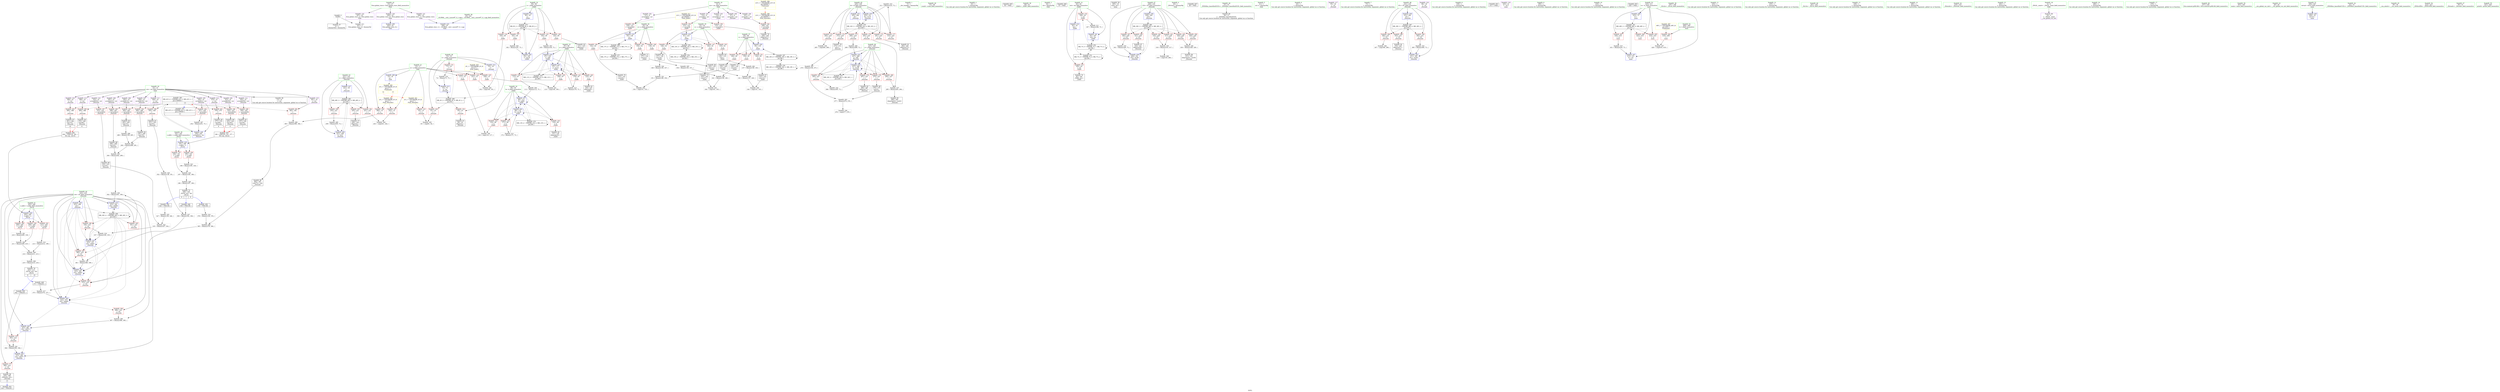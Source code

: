 digraph "SVFG" {
	label="SVFG";

	Node0x56007a021f80 [shape=record,color=grey,label="{NodeID: 0\nNullPtr}"];
	Node0x56007a021f80 -> Node0x56007a0377f0[style=solid];
	Node0x56007a021f80 -> Node0x56007a03a830[style=solid];
	Node0x56007a0399d0 [shape=record,color=red,label="{NodeID: 194\n290\<--289\n\<--arrayidx18\n_Z4workv\n}"];
	Node0x56007a0399d0 -> Node0x56007a038e70[style=solid];
	Node0x56007a036bc0 [shape=record,color=purple,label="{NodeID: 111\n349\<--10\n\<--cnt\n_Z4workv\n}"];
	Node0x56007a036bc0 -> Node0x56007a039d10[style=solid];
	Node0x56007a034e60 [shape=record,color=green,label="{NodeID: 28\n53\<--54\ni\<--i_field_insensitive\n_Z4readv\n}"];
	Node0x56007a034e60 -> Node0x56007a03c3b0[style=solid];
	Node0x56007a034e60 -> Node0x56007a03c480[style=solid];
	Node0x56007a034e60 -> Node0x56007a03c550[style=solid];
	Node0x56007a034e60 -> Node0x56007a03a930[style=solid];
	Node0x56007a034e60 -> Node0x56007a03aa00[style=solid];
	Node0x56007a048270 [shape=record,color=grey,label="{NodeID: 305\n158 = Binary(138, 157, )\n}"];
	Node0x56007a048270 -> Node0x56007a0483f0[style=solid];
	Node0x56007a03b150 [shape=record,color=blue,label="{NodeID: 222\n89\<--172\nk\<--inc29\n_Z2bfv\n}"];
	Node0x56007a03b150 -> Node0x56007a03ce40[style=dashed];
	Node0x56007a03b150 -> Node0x56007a03cf10[style=dashed];
	Node0x56007a03b150 -> Node0x56007a03cfe0[style=dashed];
	Node0x56007a03b150 -> Node0x56007a03ad40[style=dashed];
	Node0x56007a03b150 -> Node0x56007a03b150[style=dashed];
	Node0x56007a03b150 -> Node0x56007a060a20[style=dashed];
	Node0x56007a03cbd0 [shape=record,color=red,label="{NodeID: 139\n112\<--87\n\<--j\n_Z2bfv\n}"];
	Node0x56007a03cbd0 -> Node0x56007a0480f0[style=solid];
	Node0x56007a0376f0 [shape=record,color=green,label="{NodeID: 56\n25\<--441\n_GLOBAL__sub_I_azure97_0_1.cpp\<--_GLOBAL__sub_I_azure97_0_1.cpp_field_insensitive\n}"];
	Node0x56007a0376f0 -> Node0x56007a03a730[style=solid];
	Node0x56007a04ac70 [shape=record,color=grey,label="{NodeID: 333\n311 = Binary(310, 73, )\n}"];
	Node0x56007a04ac70 -> Node0x56007a043a90[style=solid];
	Node0x56007a03e290 [shape=record,color=red,label="{NodeID: 167\n360\<--223\n\<--ret\n_Z4workv\n}"];
	Node0x56007a03e290 -> Node0x56007a04a970[style=solid];
	Node0x56007a038e70 [shape=record,color=black,label="{NodeID: 84\n291\<--290\nconv19\<--\n_Z4workv\n}"];
	Node0x56007a038e70 -> Node0x56007a046bf0[style=solid];
	Node0x56007a0232d0 [shape=record,color=green,label="{NodeID: 1\n7\<--1\n__dso_handle\<--dummyObj\nGlob }"];
	Node0x56007a039aa0 [shape=record,color=red,label="{NodeID: 195\n298\<--297\n\<--arrayidx23\n_Z4workv\n}"];
	Node0x56007a039aa0 -> Node0x56007a039010[style=solid];
	Node0x56007a036c90 [shape=record,color=purple,label="{NodeID: 112\n355\<--10\narrayidx58\<--cnt\n_Z4workv\n}"];
	Node0x56007a036c90 -> Node0x56007a039de0[style=solid];
	Node0x56007a034f30 [shape=record,color=green,label="{NodeID: 29\n57\<--58\nscanf\<--scanf_field_insensitive\n}"];
	Node0x56007a0409c0 [shape=record,color=yellow,style=double,label="{NodeID: 389\n21V_1 = ENCHI(MR_21V_0)\npts\{90000 \}\nFun[main]|{<s0>13}}"];
	Node0x56007a0409c0:s0 -> Node0x56007a0412e0[style=dashed,color=red];
	Node0x56007a0483f0 [shape=record,color=grey,label="{NodeID: 306\n161 = Binary(158, 160, )\n}"];
	Node0x56007a0483f0 -> Node0x56007a04bb70[style=solid];
	Node0x56007a03b220 [shape=record,color=blue,label="{NodeID: 223\n87\<--177\nj\<--inc31\n_Z2bfv\n}"];
	Node0x56007a03b220 -> Node0x56007a03cb00[style=dashed];
	Node0x56007a03b220 -> Node0x56007a03cbd0[style=dashed];
	Node0x56007a03b220 -> Node0x56007a03cca0[style=dashed];
	Node0x56007a03b220 -> Node0x56007a03cd70[style=dashed];
	Node0x56007a03b220 -> Node0x56007a03b220[style=dashed];
	Node0x56007a03b220 -> Node0x56007a060520[style=dashed];
	Node0x56007a03cca0 [shape=record,color=red,label="{NodeID: 140\n125\<--87\n\<--j\n_Z2bfv\n}"];
	Node0x56007a03cca0 -> Node0x56007a037d60[style=solid];
	Node0x56007a0377f0 [shape=record,color=black,label="{NodeID: 57\n2\<--3\ndummyVal\<--dummyVal\n}"];
	Node0x56007a04adf0 [shape=record,color=grey,label="{NodeID: 334\n306 = Binary(305, 73, )\n}"];
	Node0x56007a04adf0 -> Node0x56007a0439c0[style=solid];
	Node0x56007a03e360 [shape=record,color=red,label="{NodeID: 168\n372\<--223\n\<--ret\n_Z4workv\n}"];
	Node0x56007a03e360 -> Node0x56007a049470[style=solid];
	Node0x56007a038f40 [shape=record,color=black,label="{NodeID: 85\n296\<--295\nidxprom22\<--mul21\n_Z4workv\n}"];
	Node0x56007a0332c0 [shape=record,color=green,label="{NodeID: 2\n16\<--1\n\<--dummyObj\nCan only get source location for instruction, argument, global var or function.}"];
	Node0x56007a07bc70 [shape=record,color=black,label="{NodeID: 445\n56 = PHI()\n}"];
	Node0x56007a039b70 [shape=record,color=red,label="{NodeID: 196\n324\<--323\n\<--arrayidx39\n_Z4workv\n}"];
	Node0x56007a039b70 -> Node0x56007a0391b0[style=solid];
	Node0x56007a036d60 [shape=record,color=purple,label="{NodeID: 113\n368\<--10\n\<--cnt\n_Z4workv\n}"];
	Node0x56007a036d60 -> Node0x56007a039eb0[style=solid];
	Node0x56007a035030 [shape=record,color=green,label="{NodeID: 30\n80\<--81\n_Z2bfv\<--_Z2bfv_field_insensitive\n}"];
	Node0x56007a048570 [shape=record,color=grey,label="{NodeID: 307\n252 = Binary(251, 73, )\n}"];
	Node0x56007a048570 -> Node0x56007a03b630[style=solid];
	Node0x56007a03b2f0 [shape=record,color=blue,label="{NodeID: 224\n85\<--182\ni\<--inc34\n_Z2bfv\n}"];
	Node0x56007a03b2f0 -> Node0x56007a060020[style=dashed];
	Node0x56007a03cd70 [shape=record,color=red,label="{NodeID: 141\n176\<--87\n\<--j\n_Z2bfv\n}"];
	Node0x56007a03cd70 -> Node0x56007a048e70[style=solid];
	Node0x56007a0378f0 [shape=record,color=black,label="{NodeID: 58\n13\<--10\n\<--cnt\nCan only get source location for instruction, argument, global var or function.}"];
	Node0x56007a04af70 [shape=record,color=grey,label="{NodeID: 335\n300 = Binary(292, 299, )\n}"];
	Node0x56007a04af70 -> Node0x56007a04b0f0[style=solid];
	Node0x56007a03e430 [shape=record,color=red,label="{NodeID: 169\n386\<--223\n\<--ret\n_Z4workv\n}"];
	Node0x56007a03e430 -> Node0x56007a0474f0[style=solid];
	Node0x56007a039010 [shape=record,color=black,label="{NodeID: 86\n299\<--298\nconv24\<--\n_Z4workv\n}"];
	Node0x56007a039010 -> Node0x56007a04af70[style=solid];
	Node0x56007a033350 [shape=record,color=green,label="{NodeID: 3\n18\<--1\n.str\<--dummyObj\nGlob }"];
	Node0x56007a07bd70 [shape=record,color=black,label="{NodeID: 446\n35 = PHI()\n}"];
	Node0x56007a039c40 [shape=record,color=red,label="{NodeID: 197\n333\<--332\n\<--arrayidx44\n_Z4workv\n}"];
	Node0x56007a039c40 -> Node0x56007a039350[style=solid];
	Node0x56007a036e30 [shape=record,color=purple,label="{NodeID: 114\n375\<--10\n\<--cnt\n_Z4workv\n}"];
	Node0x56007a036e30 -> Node0x56007a039f80[style=solid];
	Node0x56007a035130 [shape=record,color=green,label="{NodeID: 31\n83\<--84\nret\<--ret_field_insensitive\n_Z2bfv\n}"];
	Node0x56007a035130 -> Node0x56007a03c620[style=solid];
	Node0x56007a035130 -> Node0x56007a03c6f0[style=solid];
	Node0x56007a035130 -> Node0x56007a03aad0[style=solid];
	Node0x56007a035130 -> Node0x56007a03b080[style=solid];
	Node0x56007a0486f0 [shape=record,color=grey,label="{NodeID: 308\n215 = Binary(214, 216, )\n}"];
	Node0x56007a0486f0 -> Node0x56007a0387f0[style=solid];
	Node0x56007a03b3c0 [shape=record,color=blue,label="{NodeID: 225\n191\<--190\nx.addr\<--x\n_Z2c2x\n}"];
	Node0x56007a03b3c0 -> Node0x56007a03da70[style=dashed];
	Node0x56007a03b3c0 -> Node0x56007a03db40[style=dashed];
	Node0x56007a03ce40 [shape=record,color=red,label="{NodeID: 142\n116\<--89\n\<--k\n_Z2bfv\n}"];
	Node0x56007a03ce40 -> Node0x56007a04c5f0[style=solid];
	Node0x56007a0379f0 [shape=record,color=black,label="{NodeID: 59\n405\<--16\nmain_ret\<--\nmain\n}"];
	Node0x56007a04b0f0 [shape=record,color=grey,label="{NodeID: 336\n302 = Binary(301, 300, )\n}"];
	Node0x56007a04b0f0 -> Node0x56007a0438f0[style=solid];
	Node0x56007a03e500 [shape=record,color=red,label="{NodeID: 170\n393\<--223\n\<--ret\n_Z4workv\n}"];
	Node0x56007a03e500 -> Node0x56007a046d70[style=solid];
	Node0x56007a0390e0 [shape=record,color=black,label="{NodeID: 87\n322\<--321\nidxprom38\<--\n_Z4workv\n}"];
	Node0x56007a0333e0 [shape=record,color=green,label="{NodeID: 4\n20\<--1\n_ZSt3cin\<--dummyObj\nGlob }"];
	Node0x56007a07be70 [shape=record,color=black,label="{NodeID: 447\n69 = PHI()\n}"];
	Node0x56007a039d10 [shape=record,color=red,label="{NodeID: 198\n350\<--349\n\<--\n_Z4workv\n}"];
	Node0x56007a039d10 -> Node0x56007a039420[style=solid];
	Node0x56007a036f00 [shape=record,color=purple,label="{NodeID: 115\n381\<--10\n\<--cnt\n_Z4workv\n}"];
	Node0x56007a036f00 -> Node0x56007a03a050[style=solid];
	Node0x56007a035200 [shape=record,color=green,label="{NodeID: 32\n85\<--86\ni\<--i_field_insensitive\n_Z2bfv\n}"];
	Node0x56007a035200 -> Node0x56007a03c7c0[style=solid];
	Node0x56007a035200 -> Node0x56007a03c890[style=solid];
	Node0x56007a035200 -> Node0x56007a03c960[style=solid];
	Node0x56007a035200 -> Node0x56007a03ca30[style=solid];
	Node0x56007a035200 -> Node0x56007a03aba0[style=solid];
	Node0x56007a035200 -> Node0x56007a03b2f0[style=solid];
	Node0x56007a040c90 [shape=record,color=yellow,style=double,label="{NodeID: 392\n2V_1 = ENCHI(MR_2V_0)\npts\{17 \}\nFun[_Z4workv]}"];
	Node0x56007a040c90 -> Node0x56007a03c210[style=dashed];
	Node0x56007a040c90 -> Node0x56007a03c2e0[style=dashed];
	Node0x56007a048870 [shape=record,color=grey,label="{NodeID: 309\n214 = Binary(211, 213, )\n}"];
	Node0x56007a048870 -> Node0x56007a0486f0[style=solid];
	Node0x56007a03b490 [shape=record,color=blue,label="{NodeID: 226\n205\<--204\nx.addr\<--x\n_Z2c3x\n}"];
	Node0x56007a03b490 -> Node0x56007a03dc10[style=dashed];
	Node0x56007a03b490 -> Node0x56007a03dce0[style=dashed];
	Node0x56007a03b490 -> Node0x56007a03ddb0[style=dashed];
	Node0x56007a03cf10 [shape=record,color=red,label="{NodeID: 143\n130\<--89\n\<--k\n_Z2bfv\n}"];
	Node0x56007a03cf10 -> Node0x56007a037e30[style=solid];
	Node0x56007a037ac0 [shape=record,color=black,label="{NodeID: 60\n36\<--37\n\<--_ZNSt8ios_base4InitD1Ev\nCan only get source location for instruction, argument, global var or function.}"];
	Node0x56007a04b270 [shape=record,color=grey,label="{NodeID: 337\n295 = Binary(293, 294, )\n}"];
	Node0x56007a04b270 -> Node0x56007a038f40[style=solid];
	Node0x56007a03e5d0 [shape=record,color=red,label="{NodeID: 171\n396\<--223\n\<--ret\n_Z4workv\n}"];
	Node0x56007a03e5d0 -> Node0x56007a036130[style=solid];
	Node0x56007a0391b0 [shape=record,color=black,label="{NodeID: 88\n325\<--324\nconv40\<--\n_Z4workv\n|{<s0>6}}"];
	Node0x56007a0391b0:s0 -> Node0x56007a07cca0[style=solid,color=red];
	Node0x56007a033c70 [shape=record,color=green,label="{NodeID: 5\n21\<--1\n.str.1\<--dummyObj\nGlob }"];
	Node0x56007a07bf70 [shape=record,color=black,label="{NodeID: 448\n358 = PHI(189, )\n}"];
	Node0x56007a07bf70 -> Node0x56007a04a370[style=solid];
	Node0x56007a039de0 [shape=record,color=red,label="{NodeID: 199\n356\<--355\n\<--arrayidx58\n_Z4workv\n}"];
	Node0x56007a039de0 -> Node0x56007a0395c0[style=solid];
	Node0x56007a03b890 [shape=record,color=purple,label="{NodeID: 116\n389\<--10\n\<--cnt\n_Z4workv\n}"];
	Node0x56007a03b890 -> Node0x56007a03a120[style=solid];
	Node0x56007a0352d0 [shape=record,color=green,label="{NodeID: 33\n87\<--88\nj\<--j_field_insensitive\n_Z2bfv\n}"];
	Node0x56007a0352d0 -> Node0x56007a03cb00[style=solid];
	Node0x56007a0352d0 -> Node0x56007a03cbd0[style=solid];
	Node0x56007a0352d0 -> Node0x56007a03cca0[style=solid];
	Node0x56007a0352d0 -> Node0x56007a03cd70[style=solid];
	Node0x56007a0352d0 -> Node0x56007a03ac70[style=solid];
	Node0x56007a0352d0 -> Node0x56007a03b220[style=solid];
	Node0x56007a0489f0 [shape=record,color=grey,label="{NodeID: 310\n213 = Binary(212, 199, )\n}"];
	Node0x56007a0489f0 -> Node0x56007a048870[style=solid];
	Node0x56007a03b560 [shape=record,color=blue,label="{NodeID: 227\n221\<--16\ni\<--\n_Z4workv\n}"];
	Node0x56007a03b560 -> Node0x56007a062d20[style=dashed];
	Node0x56007a03cfe0 [shape=record,color=red,label="{NodeID: 144\n171\<--89\n\<--k\n_Z2bfv\n}"];
	Node0x56007a03cfe0 -> Node0x56007a048cf0[style=solid];
	Node0x56007a037bc0 [shape=record,color=black,label="{NodeID: 61\n66\<--65\nidxprom\<--\n_Z4readv\n}"];
	Node0x56007a04b3f0 [shape=record,color=grey,label="{NodeID: 338\n278 = cmp(277, 279, )\n}"];
	Node0x56007a03e6a0 [shape=record,color=red,label="{NodeID: 172\n264\<--225\n\<--i4\n_Z4workv\n}"];
	Node0x56007a03e6a0 -> Node0x56007a04b570[style=solid];
	Node0x56007a039280 [shape=record,color=black,label="{NodeID: 89\n331\<--330\nidxprom43\<--mul42\n_Z4workv\n}"];
	Node0x56007a033d00 [shape=record,color=green,label="{NodeID: 6\n24\<--1\n\<--dummyObj\nCan only get source location for instruction, argument, global var or function.}"];
	Node0x56007a07c160 [shape=record,color=black,label="{NodeID: 449\n371 = PHI(203, )\n}"];
	Node0x56007a07c160 -> Node0x56007a049470[style=solid];
	Node0x56007a039eb0 [shape=record,color=red,label="{NodeID: 200\n369\<--368\n\<--\n_Z4workv\n}"];
	Node0x56007a039eb0 -> Node0x56007a039690[style=solid];
	Node0x56007a03b960 [shape=record,color=purple,label="{NodeID: 117\n55\<--18\n\<--.str\n_Z4readv\n}"];
	Node0x56007a0353a0 [shape=record,color=green,label="{NodeID: 34\n89\<--90\nk\<--k_field_insensitive\n_Z2bfv\n}"];
	Node0x56007a0353a0 -> Node0x56007a03ce40[style=solid];
	Node0x56007a0353a0 -> Node0x56007a03cf10[style=solid];
	Node0x56007a0353a0 -> Node0x56007a03cfe0[style=solid];
	Node0x56007a0353a0 -> Node0x56007a03ad40[style=solid];
	Node0x56007a0353a0 -> Node0x56007a03b150[style=solid];
	Node0x56007a048b70 [shape=record,color=grey,label="{NodeID: 311\n167 = Binary(166, 73, )\n}"];
	Node0x56007a048b70 -> Node0x56007a03b080[style=solid];
	Node0x56007a03b630 [shape=record,color=blue,label="{NodeID: 228\n250\<--252\narrayidx2\<--inc\n_Z4workv\n}"];
	Node0x56007a03b630 -> Node0x56007a063220[style=dashed];
	Node0x56007a03d0b0 [shape=record,color=red,label="{NodeID: 145\n135\<--91\n\<--x\n_Z2bfv\n}"];
	Node0x56007a03d0b0 -> Node0x56007a037f00[style=solid];
	Node0x56007a037c90 [shape=record,color=black,label="{NodeID: 62\n121\<--120\nidxprom\<--\n_Z2bfv\n}"];
	Node0x56007a04b570 [shape=record,color=grey,label="{NodeID: 339\n265 = cmp(264, 266, )\n}"];
	Node0x56007a03e770 [shape=record,color=red,label="{NodeID: 173\n268\<--225\n\<--i4\n_Z4workv\n}"];
	Node0x56007a03e770 -> Node0x56007a0471f0[style=solid];
	Node0x56007a039350 [shape=record,color=black,label="{NodeID: 90\n334\<--333\nconv45\<--\n_Z4workv\n}"];
	Node0x56007a039350 -> Node0x56007a049bf0[style=solid];
	Node0x56007a033d90 [shape=record,color=green,label="{NodeID: 7\n73\<--1\n\<--dummyObj\nCan only get source location for instruction, argument, global var or function.}"];
	Node0x56007a07c260 [shape=record,color=black,label="{NodeID: 450\n378 = PHI(189, )\n}"];
	Node0x56007a07c260 -> Node0x56007a0492f0[style=solid];
	Node0x56007a05e220 [shape=record,color=black,label="{NodeID: 367\nMR_38V_3 = PHI(MR_38V_4, MR_38V_2, )\npts\{232 \}\n}"];
	Node0x56007a05e220 -> Node0x56007a03f3a0[style=dashed];
	Node0x56007a05e220 -> Node0x56007a03f470[style=dashed];
	Node0x56007a05e220 -> Node0x56007a03f540[style=dashed];
	Node0x56007a05e220 -> Node0x56007a043f70[style=dashed];
	Node0x56007a039f80 [shape=record,color=red,label="{NodeID: 201\n376\<--375\n\<--\n_Z4workv\n}"];
	Node0x56007a039f80 -> Node0x56007a039760[style=solid];
	Node0x56007a03ba30 [shape=record,color=purple,label="{NodeID: 118\n68\<--18\n\<--.str\n_Z4readv\n}"];
	Node0x56007a035470 [shape=record,color=green,label="{NodeID: 35\n91\<--92\nx\<--x_field_insensitive\n_Z2bfv\n}"];
	Node0x56007a035470 -> Node0x56007a03d0b0[style=solid];
	Node0x56007a035470 -> Node0x56007a03d180[style=solid];
	Node0x56007a035470 -> Node0x56007a03d250[style=solid];
	Node0x56007a035470 -> Node0x56007a03ae10[style=solid];
	Node0x56007a048cf0 [shape=record,color=grey,label="{NodeID: 312\n172 = Binary(171, 73, )\n}"];
	Node0x56007a048cf0 -> Node0x56007a03b150[style=solid];
	Node0x56007a03b700 [shape=record,color=blue,label="{NodeID: 229\n221\<--256\ni\<--inc3\n_Z4workv\n}"];
	Node0x56007a03b700 -> Node0x56007a062d20[style=dashed];
	Node0x56007a03d180 [shape=record,color=red,label="{NodeID: 146\n146\<--91\n\<--x\n_Z2bfv\n}"];
	Node0x56007a03d180 -> Node0x56007a038170[style=solid];
	Node0x56007a037d60 [shape=record,color=black,label="{NodeID: 63\n126\<--125\nidxprom8\<--\n_Z2bfv\n}"];
	Node0x56007a04b6f0 [shape=record,color=grey,label="{NodeID: 340\n102 = cmp(100, 101, )\n}"];
	Node0x56007a03e840 [shape=record,color=red,label="{NodeID: 174\n272\<--225\n\<--i4\n_Z4workv\n}"];
	Node0x56007a03e840 -> Node0x56007a038a60[style=solid];
	Node0x56007a039420 [shape=record,color=black,label="{NodeID: 91\n351\<--350\nconv55\<--\n_Z4workv\n}"];
	Node0x56007a039420 -> Node0x56007a04a670[style=solid];
	Node0x56007a033e20 [shape=record,color=green,label="{NodeID: 8\n138\<--1\n\<--dummyObj\nCan only get source location for instruction, argument, global var or function.}"];
	Node0x56007a07c3a0 [shape=record,color=black,label="{NodeID: 451\n413 = PHI()\n}"];
	Node0x56007a05e720 [shape=record,color=black,label="{NodeID: 368\nMR_4V_3 = PHI(MR_4V_4, MR_4V_2, )\npts\{54 \}\n}"];
	Node0x56007a05e720 -> Node0x56007a03c3b0[style=dashed];
	Node0x56007a05e720 -> Node0x56007a03c480[style=dashed];
	Node0x56007a05e720 -> Node0x56007a03c550[style=dashed];
	Node0x56007a05e720 -> Node0x56007a03aa00[style=dashed];
	Node0x56007a03a050 [shape=record,color=red,label="{NodeID: 202\n382\<--381\n\<--\n_Z4workv\n}"];
	Node0x56007a03a050 -> Node0x56007a047970[style=solid];
	Node0x56007a03bb00 [shape=record,color=purple,label="{NodeID: 119\n425\<--21\n\<--.str.1\nmain\n}"];
	Node0x56007a035540 [shape=record,color=green,label="{NodeID: 36\n93\<--94\ny\<--y_field_insensitive\n_Z2bfv\n}"];
	Node0x56007a035540 -> Node0x56007a03d320[style=solid];
	Node0x56007a035540 -> Node0x56007a03d3f0[style=solid];
	Node0x56007a035540 -> Node0x56007a03d4c0[style=solid];
	Node0x56007a035540 -> Node0x56007a03aee0[style=solid];
	Node0x56007a048e70 [shape=record,color=grey,label="{NodeID: 313\n177 = Binary(176, 73, )\n}"];
	Node0x56007a048e70 -> Node0x56007a03b220[style=solid];
	Node0x56007a043700 [shape=record,color=blue,label="{NodeID: 230\n223\<--260\nret\<--\n_Z4workv\n}"];
	Node0x56007a043700 -> Node0x56007a03e1c0[style=dashed];
	Node0x56007a043700 -> Node0x56007a03e290[style=dashed];
	Node0x56007a043700 -> Node0x56007a03e360[style=dashed];
	Node0x56007a043700 -> Node0x56007a043c30[style=dashed];
	Node0x56007a043700 -> Node0x56007a043ea0[style=dashed];
	Node0x56007a043700 -> Node0x56007a044040[style=dashed];
	Node0x56007a043700 -> Node0x56007a05b120[style=dashed];
	Node0x56007a03d250 [shape=record,color=red,label="{NodeID: 147\n162\<--91\n\<--x\n_Z2bfv\n}"];
	Node0x56007a03d250 -> Node0x56007a038580[style=solid];
	Node0x56007a037e30 [shape=record,color=black,label="{NodeID: 64\n131\<--130\nidxprom10\<--\n_Z2bfv\n}"];
	Node0x56007a04b870 [shape=record,color=grey,label="{NodeID: 341\n110 = cmp(108, 109, )\n}"];
	Node0x56007a03e910 [shape=record,color=red,label="{NodeID: 175\n281\<--225\n\<--i4\n_Z4workv\n}"];
	Node0x56007a03e910 -> Node0x56007a038c00[style=solid];
	Node0x56007a0394f0 [shape=record,color=black,label="{NodeID: 92\n354\<--353\nidxprom57\<--\n_Z4workv\n}"];
	Node0x56007a033eb0 [shape=record,color=green,label="{NodeID: 9\n199\<--1\n\<--dummyObj\nCan only get source location for instruction, argument, global var or function.}"];
	Node0x56007a07c470 [shape=record,color=black,label="{NodeID: 452\n424 = PHI(220, )\n}"];
	Node0x56007a03a120 [shape=record,color=red,label="{NodeID: 203\n390\<--389\n\<--\n_Z4workv\n}"];
	Node0x56007a03a120 -> Node0x56007a036060[style=solid];
	Node0x56007a03bbd0 [shape=record,color=purple,label="{NodeID: 120\n445\<--23\nllvm.global_ctors_0\<--llvm.global_ctors\nGlob }"];
	Node0x56007a03bbd0 -> Node0x56007a03a630[style=solid];
	Node0x56007a035610 [shape=record,color=green,label="{NodeID: 37\n95\<--96\nz\<--z_field_insensitive\n_Z2bfv\n}"];
	Node0x56007a035610 -> Node0x56007a03d590[style=solid];
	Node0x56007a035610 -> Node0x56007a03d660[style=solid];
	Node0x56007a035610 -> Node0x56007a03d730[style=solid];
	Node0x56007a035610 -> Node0x56007a03afb0[style=solid];
	Node0x56007a048ff0 [shape=record,color=grey,label="{NodeID: 314\n72 = Binary(71, 73, )\n}"];
	Node0x56007a048ff0 -> Node0x56007a03aa00[style=solid];
	Node0x56007a043790 [shape=record,color=blue,label="{NodeID: 231\n225\<--262\ni4\<--\n_Z4workv\n}"];
	Node0x56007a043790 -> Node0x56007a05f120[style=dashed];
	Node0x56007a03d320 [shape=record,color=red,label="{NodeID: 148\n139\<--93\n\<--y\n_Z2bfv\n}"];
	Node0x56007a03d320 -> Node0x56007a037fd0[style=solid];
	Node0x56007a037f00 [shape=record,color=black,label="{NodeID: 65\n136\<--135\nconv\<--\n_Z2bfv\n}"];
	Node0x56007a037f00 -> Node0x56007a046ef0[style=solid];
	Node0x56007a04b9f0 [shape=record,color=grey,label="{NodeID: 342\n154 = cmp(151, 153, )\n}"];
	Node0x56007a03e9e0 [shape=record,color=red,label="{NodeID: 176\n293\<--225\n\<--i4\n_Z4workv\n}"];
	Node0x56007a03e9e0 -> Node0x56007a04b270[style=solid];
	Node0x56007a0395c0 [shape=record,color=black,label="{NodeID: 93\n357\<--356\nconv59\<--\n_Z4workv\n|{<s0>7}}"];
	Node0x56007a0395c0:s0 -> Node0x56007a07cca0[style=solid,color=red];
	Node0x56007a033f40 [shape=record,color=green,label="{NodeID: 10\n216\<--1\n\<--dummyObj\nCan only get source location for instruction, argument, global var or function.}"];
	Node0x56007a07c5e0 [shape=record,color=black,label="{NodeID: 453\n426 = PHI()\n}"];
	Node0x56007a05f120 [shape=record,color=black,label="{NodeID: 370\nMR_32V_3 = PHI(MR_32V_4, MR_32V_2, )\npts\{226 \}\n}"];
	Node0x56007a05f120 -> Node0x56007a03e6a0[style=dashed];
	Node0x56007a05f120 -> Node0x56007a03e770[style=dashed];
	Node0x56007a05f120 -> Node0x56007a03e840[style=dashed];
	Node0x56007a05f120 -> Node0x56007a03e910[style=dashed];
	Node0x56007a05f120 -> Node0x56007a03e9e0[style=dashed];
	Node0x56007a05f120 -> Node0x56007a03eab0[style=dashed];
	Node0x56007a05f120 -> Node0x56007a043a90[style=dashed];
	Node0x56007a03a1f0 [shape=record,color=red,label="{NodeID: 204\n419\<--408\n\<--t\nmain\n}"];
	Node0x56007a03a1f0 -> Node0x56007a04c170[style=solid];
	Node0x56007a03bcd0 [shape=record,color=purple,label="{NodeID: 121\n446\<--23\nllvm.global_ctors_1\<--llvm.global_ctors\nGlob }"];
	Node0x56007a03bcd0 -> Node0x56007a03a730[style=solid];
	Node0x56007a0356e0 [shape=record,color=green,label="{NodeID: 38\n187\<--188\n_Z2c2x\<--_Z2c2x_field_insensitive\n}"];
	Node0x56007a049170 [shape=record,color=grey,label="{NodeID: 315\n431 = Binary(430, 73, )\n}"];
	Node0x56007a049170 -> Node0x56007a044450[style=solid];
	Node0x56007a043820 [shape=record,color=blue,label="{NodeID: 232\n227\<--269\nj\<--add\n_Z4workv\n}"];
	Node0x56007a043820 -> Node0x56007a03eb80[style=dashed];
	Node0x56007a043820 -> Node0x56007a03ec50[style=dashed];
	Node0x56007a043820 -> Node0x56007a03ed20[style=dashed];
	Node0x56007a043820 -> Node0x56007a03edf0[style=dashed];
	Node0x56007a043820 -> Node0x56007a0439c0[style=dashed];
	Node0x56007a043820 -> Node0x56007a05f620[style=dashed];
	Node0x56007a03d3f0 [shape=record,color=red,label="{NodeID: 149\n152\<--93\n\<--y\n_Z2bfv\n}"];
	Node0x56007a03d3f0 -> Node0x56007a038310[style=solid];
	Node0x56007a037fd0 [shape=record,color=black,label="{NodeID: 66\n140\<--139\nconv12\<--\n_Z2bfv\n}"];
	Node0x56007a037fd0 -> Node0x56007a046a70[style=solid];
	Node0x56007a04bb70 [shape=record,color=grey,label="{NodeID: 343\n164 = cmp(161, 163, )\n}"];
	Node0x56007a03eab0 [shape=record,color=red,label="{NodeID: 177\n310\<--225\n\<--i4\n_Z4workv\n}"];
	Node0x56007a03eab0 -> Node0x56007a04ac70[style=solid];
	Node0x56007a039690 [shape=record,color=black,label="{NodeID: 94\n370\<--369\nconv66\<--\n_Z4workv\n|{<s0>8}}"];
	Node0x56007a039690:s0 -> Node0x56007a07c960[style=solid,color=red];
	Node0x56007a033fd0 [shape=record,color=green,label="{NodeID: 11\n234\<--1\n\<--dummyObj\nCan only get source location for instruction, argument, global var or function.}"];
	Node0x56007a07c6b0 [shape=record,color=black,label="{NodeID: 454\n326 = PHI(189, )\n}"];
	Node0x56007a07c6b0 -> Node0x56007a04a070[style=solid];
	Node0x56007a05f620 [shape=record,color=black,label="{NodeID: 371\nMR_34V_2 = PHI(MR_34V_4, MR_34V_1, )\npts\{228 \}\n}"];
	Node0x56007a05f620 -> Node0x56007a043820[style=dashed];
	Node0x56007a0468f0 [shape=record,color=grey,label="{NodeID: 288\n286 = Binary(138, 285, )\n}"];
	Node0x56007a0468f0 -> Node0x56007a046bf0[style=solid];
	Node0x56007a03a2c0 [shape=record,color=red,label="{NodeID: 205\n418\<--410\n\<--tc\nmain\n}"];
	Node0x56007a03a2c0 -> Node0x56007a04c170[style=solid];
	Node0x56007a03bdd0 [shape=record,color=purple,label="{NodeID: 122\n447\<--23\nllvm.global_ctors_2\<--llvm.global_ctors\nGlob }"];
	Node0x56007a03bdd0 -> Node0x56007a03a830[style=solid];
	Node0x56007a0357e0 [shape=record,color=green,label="{NodeID: 39\n191\<--192\nx.addr\<--x.addr_field_insensitive\n_Z2c2x\n}"];
	Node0x56007a0357e0 -> Node0x56007a03da70[style=solid];
	Node0x56007a0357e0 -> Node0x56007a03db40[style=solid];
	Node0x56007a0357e0 -> Node0x56007a03b3c0[style=solid];
	Node0x56007a0412e0 [shape=record,color=yellow,style=double,label="{NodeID: 399\n21V_1 = ENCHI(MR_21V_0)\npts\{90000 \}\nFun[_Z4workv]}"];
	Node0x56007a0412e0 -> Node0x56007a03f610[style=dashed];
	Node0x56007a0492f0 [shape=record,color=grey,label="{NodeID: 316\n379 = Binary(138, 378, )\n}"];
	Node0x56007a0492f0 -> Node0x56007a0477f0[style=solid];
	Node0x56007a0438f0 [shape=record,color=blue,label="{NodeID: 233\n223\<--302\nret\<--add26\n_Z4workv\n}"];
	Node0x56007a0438f0 -> Node0x56007a05b120[style=dashed];
	Node0x56007a03d4c0 [shape=record,color=red,label="{NodeID: 150\n156\<--93\n\<--y\n_Z2bfv\n}"];
	Node0x56007a03d4c0 -> Node0x56007a0383e0[style=solid];
	Node0x56007a0380a0 [shape=record,color=black,label="{NodeID: 67\n143\<--142\nconv14\<--\n_Z2bfv\n}"];
	Node0x56007a0380a0 -> Node0x56007a04c2f0[style=solid];
	Node0x56007a04bcf0 [shape=record,color=grey,label="{NodeID: 344\n243 = cmp(241, 242, )\n}"];
	Node0x56007a03eb80 [shape=record,color=red,label="{NodeID: 178\n275\<--227\n\<--j\n_Z4workv\n}"];
	Node0x56007a03eb80 -> Node0x56007a038b30[style=solid];
	Node0x56007a039760 [shape=record,color=black,label="{NodeID: 95\n377\<--376\nconv69\<--\n_Z4workv\n|{<s0>9}}"];
	Node0x56007a039760:s0 -> Node0x56007a07cca0[style=solid,color=red];
	Node0x56007a034060 [shape=record,color=green,label="{NodeID: 12\n235\<--1\n\<--dummyObj\nCan only get source location for instruction, argument, global var or function.}"];
	Node0x56007a07c820 [shape=record,color=black,label="{NodeID: 455\n392 = PHI(203, )\n}"];
	Node0x56007a07c820 -> Node0x56007a046d70[style=solid];
	Node0x56007a05fb20 [shape=record,color=black,label="{NodeID: 372\nMR_7V_3 = PHI(MR_7V_4, MR_7V_2, )\npts\{84 \}\n}"];
	Node0x56007a05fb20 -> Node0x56007a03c6f0[style=dashed];
	Node0x56007a05fb20 -> Node0x56007a059820[style=dashed];
	Node0x56007a05fb20 -> Node0x56007a05fb20[style=dashed];
	Node0x56007a046a70 [shape=record,color=grey,label="{NodeID: 289\n141 = Binary(137, 140, )\n}"];
	Node0x56007a046a70 -> Node0x56007a04c2f0[style=solid];
	Node0x56007a03a390 [shape=record,color=red,label="{NodeID: 206\n423\<--410\n\<--tc\nmain\n}"];
	Node0x56007a03bed0 [shape=record,color=red,label="{NodeID: 123\n62\<--15\n\<--n\n_Z4readv\n}"];
	Node0x56007a03bed0 -> Node0x56007a04be70[style=solid];
	Node0x56007a0358b0 [shape=record,color=green,label="{NodeID: 40\n201\<--202\n_Z2c3x\<--_Z2c3x_field_insensitive\n}"];
	Node0x56007a049470 [shape=record,color=grey,label="{NodeID: 317\n373 = Binary(372, 371, )\n}"];
	Node0x56007a049470 -> Node0x56007a044040[style=solid];
	Node0x56007a0439c0 [shape=record,color=blue,label="{NodeID: 234\n227\<--306\nj\<--inc28\n_Z4workv\n}"];
	Node0x56007a0439c0 -> Node0x56007a03eb80[style=dashed];
	Node0x56007a0439c0 -> Node0x56007a03ec50[style=dashed];
	Node0x56007a0439c0 -> Node0x56007a03ed20[style=dashed];
	Node0x56007a0439c0 -> Node0x56007a03edf0[style=dashed];
	Node0x56007a0439c0 -> Node0x56007a0439c0[style=dashed];
	Node0x56007a0439c0 -> Node0x56007a05f620[style=dashed];
	Node0x56007a03d590 [shape=record,color=red,label="{NodeID: 151\n142\<--95\n\<--z\n_Z2bfv\n}"];
	Node0x56007a03d590 -> Node0x56007a0380a0[style=solid];
	Node0x56007a038170 [shape=record,color=black,label="{NodeID: 68\n147\<--146\nconv16\<--\n_Z2bfv\n}"];
	Node0x56007a038170 -> Node0x56007a0498f0[style=solid];
	Node0x56007a04be70 [shape=record,color=grey,label="{NodeID: 345\n63 = cmp(61, 62, )\n}"];
	Node0x56007a03ec50 [shape=record,color=red,label="{NodeID: 179\n287\<--227\n\<--j\n_Z4workv\n}"];
	Node0x56007a03ec50 -> Node0x56007a038da0[style=solid];
	Node0x56007a035f90 [shape=record,color=black,label="{NodeID: 96\n384\<--383\nconv72\<--sub\n_Z4workv\n}"];
	Node0x56007a035f90 -> Node0x56007a0477f0[style=solid];
	Node0x56007a0340f0 [shape=record,color=green,label="{NodeID: 13\n236\<--1\n\<--dummyObj\nCan only get source location for instruction, argument, global var or function.}"];
	Node0x56007a07c960 [shape=record,color=black,label="{NodeID: 456\n204 = PHI(370, 391, )\n0th arg _Z2c3x }"];
	Node0x56007a07c960 -> Node0x56007a03b490[style=solid];
	Node0x56007a060020 [shape=record,color=black,label="{NodeID: 373\nMR_9V_3 = PHI(MR_9V_4, MR_9V_2, )\npts\{86 \}\n}"];
	Node0x56007a060020 -> Node0x56007a03c7c0[style=dashed];
	Node0x56007a060020 -> Node0x56007a03c890[style=dashed];
	Node0x56007a060020 -> Node0x56007a03c960[style=dashed];
	Node0x56007a060020 -> Node0x56007a03ca30[style=dashed];
	Node0x56007a060020 -> Node0x56007a03b2f0[style=dashed];
	Node0x56007a046bf0 [shape=record,color=grey,label="{NodeID: 290\n292 = Binary(286, 291, )\n}"];
	Node0x56007a046bf0 -> Node0x56007a04af70[style=solid];
	Node0x56007a03a460 [shape=record,color=red,label="{NodeID: 207\n430\<--410\n\<--tc\nmain\n}"];
	Node0x56007a03a460 -> Node0x56007a049170[style=solid];
	Node0x56007a03bfa0 [shape=record,color=red,label="{NodeID: 124\n101\<--15\n\<--n\n_Z2bfv\n}"];
	Node0x56007a03bfa0 -> Node0x56007a04b6f0[style=solid];
	Node0x56007a0359b0 [shape=record,color=green,label="{NodeID: 41\n205\<--206\nx.addr\<--x.addr_field_insensitive\n_Z2c3x\n}"];
	Node0x56007a0359b0 -> Node0x56007a03dc10[style=solid];
	Node0x56007a0359b0 -> Node0x56007a03dce0[style=solid];
	Node0x56007a0359b0 -> Node0x56007a03ddb0[style=solid];
	Node0x56007a0359b0 -> Node0x56007a03b490[style=solid];
	Node0x56007a0414a0 [shape=record,color=yellow,style=double,label="{NodeID: 401\n2V_1 = ENCHI(MR_2V_0)\npts\{17 \}\nFun[_Z4readv]}"];
	Node0x56007a0414a0 -> Node0x56007a03bed0[style=dashed];
	Node0x56007a0495f0 [shape=record,color=grey,label="{NodeID: 318\n341 = Binary(340, 73, )\n}"];
	Node0x56007a0495f0 -> Node0x56007a043d00[style=solid];
	Node0x56007a043a90 [shape=record,color=blue,label="{NodeID: 235\n225\<--311\ni4\<--inc31\n_Z4workv\n}"];
	Node0x56007a043a90 -> Node0x56007a05f120[style=dashed];
	Node0x56007a03d660 [shape=record,color=red,label="{NodeID: 152\n149\<--95\n\<--z\n_Z2bfv\n}"];
	Node0x56007a03d660 -> Node0x56007a038240[style=solid];
	Node0x56007a038240 [shape=record,color=black,label="{NodeID: 69\n150\<--149\nconv18\<--\n_Z2bfv\n}"];
	Node0x56007a038240 -> Node0x56007a049a70[style=solid];
	Node0x56007a04bff0 [shape=record,color=grey,label="{NodeID: 346\n347 = cmp(346, 266, )\n}"];
	Node0x56007a03ed20 [shape=record,color=red,label="{NodeID: 180\n294\<--227\n\<--j\n_Z4workv\n}"];
	Node0x56007a03ed20 -> Node0x56007a04b270[style=solid];
	Node0x56007a036060 [shape=record,color=black,label="{NodeID: 97\n391\<--390\nconv75\<--\n_Z4workv\n|{<s0>10}}"];
	Node0x56007a036060:s0 -> Node0x56007a07c960[style=solid,color=red];
	Node0x56007a034180 [shape=record,color=green,label="{NodeID: 14\n260\<--1\n\<--dummyObj\nCan only get source location for instruction, argument, global var or function.}"];
	Node0x56007a07cca0 [shape=record,color=black,label="{NodeID: 457\n190 = PHI(325, 357, 377, )\n0th arg _Z2c2x }"];
	Node0x56007a07cca0 -> Node0x56007a03b3c0[style=solid];
	Node0x56007a060520 [shape=record,color=black,label="{NodeID: 374\nMR_11V_2 = PHI(MR_11V_4, MR_11V_1, )\npts\{88 \}\n}"];
	Node0x56007a060520 -> Node0x56007a03ac70[style=dashed];
	Node0x56007a046d70 [shape=record,color=grey,label="{NodeID: 291\n394 = Binary(393, 392, )\n}"];
	Node0x56007a046d70 -> Node0x56007a0441e0[style=solid];
	Node0x56007a03a530 [shape=record,color=blue,label="{NodeID: 208\n15\<--16\nn\<--\nGlob }"];
	Node0x56007a03a530 -> Node0x56007a040610[style=dashed];
	Node0x56007a03c070 [shape=record,color=red,label="{NodeID: 125\n109\<--15\n\<--n\n_Z2bfv\n}"];
	Node0x56007a03c070 -> Node0x56007a04b870[style=solid];
	Node0x56007a035a80 [shape=record,color=green,label="{NodeID: 42\n218\<--219\n_Z4workv\<--_Z4workv_field_insensitive\n}"];
	Node0x56007a049770 [shape=record,color=grey,label="{NodeID: 319\n337 = Binary(336, 335, )\n}"];
	Node0x56007a049770 -> Node0x56007a043c30[style=solid];
	Node0x56007a043b60 [shape=record,color=blue,label="{NodeID: 236\n229\<--262\ni33\<--\n_Z4workv\n}"];
	Node0x56007a043b60 -> Node0x56007a062320[style=dashed];
	Node0x56007a03d730 [shape=record,color=red,label="{NodeID: 153\n159\<--95\n\<--z\n_Z2bfv\n}"];
	Node0x56007a03d730 -> Node0x56007a0384b0[style=solid];
	Node0x56007a038310 [shape=record,color=black,label="{NodeID: 70\n153\<--152\nconv20\<--\n_Z2bfv\n}"];
	Node0x56007a038310 -> Node0x56007a04b9f0[style=solid];
	Node0x56007a04c170 [shape=record,color=grey,label="{NodeID: 347\n420 = cmp(418, 419, )\n}"];
	Node0x56007a03edf0 [shape=record,color=red,label="{NodeID: 181\n305\<--227\n\<--j\n_Z4workv\n}"];
	Node0x56007a03edf0 -> Node0x56007a04adf0[style=solid];
	Node0x56007a036130 [shape=record,color=black,label="{NodeID: 98\n220\<--396\n_Z4workv_ret\<--\n_Z4workv\n|{<s0>13}}"];
	Node0x56007a036130:s0 -> Node0x56007a07c470[style=solid,color=blue];
	Node0x56007a034210 [shape=record,color=green,label="{NodeID: 15\n262\<--1\n\<--dummyObj\nCan only get source location for instruction, argument, global var or function.}"];
	Node0x56007a060a20 [shape=record,color=black,label="{NodeID: 375\nMR_13V_2 = PHI(MR_13V_3, MR_13V_1, )\npts\{90 \}\n}"];
	Node0x56007a060a20 -> Node0x56007a03ad40[style=dashed];
	Node0x56007a060a20 -> Node0x56007a060a20[style=dashed];
	Node0x56007a046ef0 [shape=record,color=grey,label="{NodeID: 292\n137 = Binary(138, 136, )\n}"];
	Node0x56007a046ef0 -> Node0x56007a046a70[style=solid];
	Node0x56007a03a630 [shape=record,color=blue,label="{NodeID: 209\n445\<--24\nllvm.global_ctors_0\<--\nGlob }"];
	Node0x56007a03c140 [shape=record,color=red,label="{NodeID: 126\n117\<--15\n\<--n\n_Z2bfv\n}"];
	Node0x56007a03c140 -> Node0x56007a04c5f0[style=solid];
	Node0x56007a035b80 [shape=record,color=green,label="{NodeID: 43\n221\<--222\ni\<--i_field_insensitive\n_Z4workv\n}"];
	Node0x56007a035b80 -> Node0x56007a03de80[style=solid];
	Node0x56007a035b80 -> Node0x56007a03df50[style=solid];
	Node0x56007a035b80 -> Node0x56007a03e020[style=solid];
	Node0x56007a035b80 -> Node0x56007a03b560[style=solid];
	Node0x56007a035b80 -> Node0x56007a03b700[style=solid];
	Node0x56007a067320 [shape=record,color=yellow,style=double,label="{NodeID: 403\n2V_1 = ENCHI(MR_2V_0)\npts\{17 \}\nFun[_Z2bfv]}"];
	Node0x56007a067320 -> Node0x56007a03bfa0[style=dashed];
	Node0x56007a067320 -> Node0x56007a03c070[style=dashed];
	Node0x56007a067320 -> Node0x56007a03c140[style=dashed];
	Node0x56007a0498f0 [shape=record,color=grey,label="{NodeID: 320\n148 = Binary(138, 147, )\n}"];
	Node0x56007a0498f0 -> Node0x56007a049a70[style=solid];
	Node0x56007a043c30 [shape=record,color=blue,label="{NodeID: 237\n223\<--337\nret\<--add47\n_Z4workv\n}"];
	Node0x56007a043c30 -> Node0x56007a03e1c0[style=dashed];
	Node0x56007a043c30 -> Node0x56007a03e290[style=dashed];
	Node0x56007a043c30 -> Node0x56007a03e360[style=dashed];
	Node0x56007a043c30 -> Node0x56007a043c30[style=dashed];
	Node0x56007a043c30 -> Node0x56007a043ea0[style=dashed];
	Node0x56007a043c30 -> Node0x56007a044040[style=dashed];
	Node0x56007a03d800 [shape=record,color=red,label="{NodeID: 154\n123\<--122\n\<--arrayidx\n_Z2bfv\n}"];
	Node0x56007a03d800 -> Node0x56007a03ae10[style=solid];
	Node0x56007a0383e0 [shape=record,color=black,label="{NodeID: 71\n157\<--156\nconv23\<--\n_Z2bfv\n}"];
	Node0x56007a0383e0 -> Node0x56007a048270[style=solid];
	Node0x56007a04c2f0 [shape=record,color=grey,label="{NodeID: 348\n144 = cmp(141, 143, )\n}"];
	Node0x56007a03eec0 [shape=record,color=red,label="{NodeID: 182\n316\<--229\n\<--i33\n_Z4workv\n}"];
	Node0x56007a03eec0 -> Node0x56007a04a7f0[style=solid];
	Node0x56007a036200 [shape=record,color=purple,label="{NodeID: 99\n34\<--4\n\<--_ZStL8__ioinit\n__cxx_global_var_init\n}"];
	Node0x56007a0342a0 [shape=record,color=green,label="{NodeID: 16\n266\<--1\n\<--dummyObj\nCan only get source location for instruction, argument, global var or function.}"];
	Node0x56007a060f20 [shape=record,color=black,label="{NodeID: 376\nMR_15V_2 = PHI(MR_15V_3, MR_15V_1, )\npts\{92 \}\n}"];
	Node0x56007a060f20 -> Node0x56007a05a220[style=dashed];
	Node0x56007a060f20 -> Node0x56007a060f20[style=dashed];
	Node0x56007a047070 [shape=record,color=grey,label="{NodeID: 293\n277 = Binary(274, 276, )\n}"];
	Node0x56007a047070 -> Node0x56007a04b3f0[style=solid];
	Node0x56007a03a730 [shape=record,color=blue,label="{NodeID: 210\n446\<--25\nllvm.global_ctors_1\<--_GLOBAL__sub_I_azure97_0_1.cpp\nGlob }"];
	Node0x56007a03c210 [shape=record,color=red,label="{NodeID: 127\n242\<--15\n\<--n\n_Z4workv\n}"];
	Node0x56007a03c210 -> Node0x56007a04bcf0[style=solid];
	Node0x56007a035c50 [shape=record,color=green,label="{NodeID: 44\n223\<--224\nret\<--ret_field_insensitive\n_Z4workv\n}"];
	Node0x56007a035c50 -> Node0x56007a03e0f0[style=solid];
	Node0x56007a035c50 -> Node0x56007a03e1c0[style=solid];
	Node0x56007a035c50 -> Node0x56007a03e290[style=solid];
	Node0x56007a035c50 -> Node0x56007a03e360[style=solid];
	Node0x56007a035c50 -> Node0x56007a03e430[style=solid];
	Node0x56007a035c50 -> Node0x56007a03e500[style=solid];
	Node0x56007a035c50 -> Node0x56007a03e5d0[style=solid];
	Node0x56007a035c50 -> Node0x56007a043700[style=solid];
	Node0x56007a035c50 -> Node0x56007a0438f0[style=solid];
	Node0x56007a035c50 -> Node0x56007a043c30[style=solid];
	Node0x56007a035c50 -> Node0x56007a043ea0[style=solid];
	Node0x56007a035c50 -> Node0x56007a044040[style=solid];
	Node0x56007a035c50 -> Node0x56007a044110[style=solid];
	Node0x56007a035c50 -> Node0x56007a0441e0[style=solid];
	Node0x56007a049a70 [shape=record,color=grey,label="{NodeID: 321\n151 = Binary(148, 150, )\n}"];
	Node0x56007a049a70 -> Node0x56007a04b9f0[style=solid];
	Node0x56007a043d00 [shape=record,color=blue,label="{NodeID: 238\n229\<--341\ni33\<--inc49\n_Z4workv\n}"];
	Node0x56007a043d00 -> Node0x56007a062320[style=dashed];
	Node0x56007a03d8d0 [shape=record,color=red,label="{NodeID: 155\n128\<--127\n\<--arrayidx9\n_Z2bfv\n}"];
	Node0x56007a03d8d0 -> Node0x56007a03aee0[style=solid];
	Node0x56007a0384b0 [shape=record,color=black,label="{NodeID: 72\n160\<--159\nconv25\<--\n_Z2bfv\n}"];
	Node0x56007a0384b0 -> Node0x56007a0483f0[style=solid];
	Node0x56007a04c470 [shape=record,color=grey,label="{NodeID: 349\n319 = cmp(318, 266, )\n}"];
	Node0x56007a03ef90 [shape=record,color=red,label="{NodeID: 183\n317\<--229\n\<--i33\n_Z4workv\n}"];
	Node0x56007a03ef90 -> Node0x56007a04a7f0[style=solid];
	Node0x56007a0362d0 [shape=record,color=purple,label="{NodeID: 100\n67\<--8\narrayidx\<--arr\n_Z4readv\n}"];
	Node0x56007a034360 [shape=record,color=green,label="{NodeID: 17\n279\<--1\n\<--dummyObj\nCan only get source location for instruction, argument, global var or function.}"];
	Node0x56007a061420 [shape=record,color=black,label="{NodeID: 377\nMR_17V_2 = PHI(MR_17V_3, MR_17V_1, )\npts\{94 \}\n}"];
	Node0x56007a061420 -> Node0x56007a05a720[style=dashed];
	Node0x56007a061420 -> Node0x56007a061420[style=dashed];
	Node0x56007a0471f0 [shape=record,color=grey,label="{NodeID: 294\n269 = Binary(268, 73, )\n}"];
	Node0x56007a0471f0 -> Node0x56007a043820[style=solid];
	Node0x56007a03a830 [shape=record,color=blue, style = dotted,label="{NodeID: 211\n447\<--3\nllvm.global_ctors_2\<--dummyVal\nGlob }"];
	Node0x56007a03c2e0 [shape=record,color=red,label="{NodeID: 128\n380\<--15\n\<--n\n_Z4workv\n}"];
	Node0x56007a03c2e0 -> Node0x56007a047970[style=solid];
	Node0x56007a035d20 [shape=record,color=green,label="{NodeID: 45\n225\<--226\ni4\<--i4_field_insensitive\n_Z4workv\n}"];
	Node0x56007a035d20 -> Node0x56007a03e6a0[style=solid];
	Node0x56007a035d20 -> Node0x56007a03e770[style=solid];
	Node0x56007a035d20 -> Node0x56007a03e840[style=solid];
	Node0x56007a035d20 -> Node0x56007a03e910[style=solid];
	Node0x56007a035d20 -> Node0x56007a03e9e0[style=solid];
	Node0x56007a035d20 -> Node0x56007a03eab0[style=solid];
	Node0x56007a035d20 -> Node0x56007a043790[style=solid];
	Node0x56007a035d20 -> Node0x56007a043a90[style=solid];
	Node0x56007a049bf0 [shape=record,color=grey,label="{NodeID: 322\n335 = Binary(327, 334, )\n}"];
	Node0x56007a049bf0 -> Node0x56007a049770[style=solid];
	Node0x56007a043dd0 [shape=record,color=blue,label="{NodeID: 239\n231\<--262\ni51\<--\n_Z4workv\n}"];
	Node0x56007a043dd0 -> Node0x56007a05e220[style=dashed];
	Node0x56007a03d9a0 [shape=record,color=red,label="{NodeID: 156\n133\<--132\n\<--arrayidx11\n_Z2bfv\n}"];
	Node0x56007a03d9a0 -> Node0x56007a03afb0[style=solid];
	Node0x56007a038580 [shape=record,color=black,label="{NodeID: 73\n163\<--162\nconv27\<--\n_Z2bfv\n}"];
	Node0x56007a038580 -> Node0x56007a04bb70[style=solid];
	Node0x56007a04c5f0 [shape=record,color=grey,label="{NodeID: 350\n118 = cmp(116, 117, )\n}"];
	Node0x56007a03f060 [shape=record,color=red,label="{NodeID: 184\n321\<--229\n\<--i33\n_Z4workv\n}"];
	Node0x56007a03f060 -> Node0x56007a0390e0[style=solid];
	Node0x56007a0363a0 [shape=record,color=purple,label="{NodeID: 101\n122\<--8\narrayidx\<--arr\n_Z2bfv\n}"];
	Node0x56007a0363a0 -> Node0x56007a03d800[style=solid];
	Node0x56007a034460 [shape=record,color=green,label="{NodeID: 18\n4\<--6\n_ZStL8__ioinit\<--_ZStL8__ioinit_field_insensitive\nGlob }"];
	Node0x56007a034460 -> Node0x56007a036200[style=solid];
	Node0x56007a061920 [shape=record,color=black,label="{NodeID: 378\nMR_19V_2 = PHI(MR_19V_3, MR_19V_1, )\npts\{96 \}\n}"];
	Node0x56007a061920 -> Node0x56007a05ac20[style=dashed];
	Node0x56007a061920 -> Node0x56007a061920[style=dashed];
	Node0x56007a047370 [shape=record,color=grey,label="{NodeID: 295\n256 = Binary(255, 73, )\n}"];
	Node0x56007a047370 -> Node0x56007a03b700[style=solid];
	Node0x56007a03a930 [shape=record,color=blue,label="{NodeID: 212\n53\<--16\ni\<--\n_Z4readv\n}"];
	Node0x56007a03a930 -> Node0x56007a05e720[style=dashed];
	Node0x56007a03c3b0 [shape=record,color=red,label="{NodeID: 129\n61\<--53\n\<--i\n_Z4readv\n}"];
	Node0x56007a03c3b0 -> Node0x56007a04be70[style=solid];
	Node0x56007a035df0 [shape=record,color=green,label="{NodeID: 46\n227\<--228\nj\<--j_field_insensitive\n_Z4workv\n}"];
	Node0x56007a035df0 -> Node0x56007a03eb80[style=solid];
	Node0x56007a035df0 -> Node0x56007a03ec50[style=solid];
	Node0x56007a035df0 -> Node0x56007a03ed20[style=solid];
	Node0x56007a035df0 -> Node0x56007a03edf0[style=solid];
	Node0x56007a035df0 -> Node0x56007a043820[style=solid];
	Node0x56007a035df0 -> Node0x56007a0439c0[style=solid];
	Node0x56007a049d70 [shape=record,color=grey,label="{NodeID: 323\n196 = Binary(195, 138, )\n}"];
	Node0x56007a049d70 -> Node0x56007a049ef0[style=solid];
	Node0x56007a043ea0 [shape=record,color=blue,label="{NodeID: 240\n223\<--361\nret\<--add62\n_Z4workv\n}"];
	Node0x56007a043ea0 -> Node0x56007a03e290[style=dashed];
	Node0x56007a043ea0 -> Node0x56007a03e360[style=dashed];
	Node0x56007a043ea0 -> Node0x56007a043ea0[style=dashed];
	Node0x56007a043ea0 -> Node0x56007a044040[style=dashed];
	Node0x56007a03da70 [shape=record,color=red,label="{NodeID: 157\n194\<--191\n\<--x.addr\n_Z2c2x\n}"];
	Node0x56007a03da70 -> Node0x56007a049ef0[style=solid];
	Node0x56007a038650 [shape=record,color=black,label="{NodeID: 74\n82\<--185\n_Z2bfv_ret\<--\n_Z2bfv\n}"];
	Node0x56007a058e20 [shape=record,color=black,label="{NodeID: 351\nMR_48V_3 = PHI(MR_48V_4, MR_48V_2, )\npts\{411 \}\n}"];
	Node0x56007a058e20 -> Node0x56007a03a2c0[style=dashed];
	Node0x56007a058e20 -> Node0x56007a03a390[style=dashed];
	Node0x56007a058e20 -> Node0x56007a03a460[style=dashed];
	Node0x56007a058e20 -> Node0x56007a044450[style=dashed];
	Node0x56007a03f130 [shape=record,color=red,label="{NodeID: 185\n328\<--229\n\<--i33\n_Z4workv\n}"];
	Node0x56007a03f130 -> Node0x56007a04a4f0[style=solid];
	Node0x56007a036470 [shape=record,color=purple,label="{NodeID: 102\n127\<--8\narrayidx9\<--arr\n_Z2bfv\n}"];
	Node0x56007a036470 -> Node0x56007a03d8d0[style=solid];
	Node0x56007a034560 [shape=record,color=green,label="{NodeID: 19\n8\<--9\narr\<--arr_field_insensitive\nGlob }"];
	Node0x56007a034560 -> Node0x56007a0362d0[style=solid];
	Node0x56007a034560 -> Node0x56007a0363a0[style=solid];
	Node0x56007a034560 -> Node0x56007a036470[style=solid];
	Node0x56007a034560 -> Node0x56007a036540[style=solid];
	Node0x56007a034560 -> Node0x56007a036610[style=solid];
	Node0x56007a0474f0 [shape=record,color=grey,label="{NodeID: 296\n387 = Binary(386, 385, )\n}"];
	Node0x56007a0474f0 -> Node0x56007a044110[style=solid];
	Node0x56007a03aa00 [shape=record,color=blue,label="{NodeID: 213\n53\<--72\ni\<--inc\n_Z4readv\n}"];
	Node0x56007a03aa00 -> Node0x56007a05e720[style=dashed];
	Node0x56007a03c480 [shape=record,color=red,label="{NodeID: 130\n65\<--53\n\<--i\n_Z4readv\n}"];
	Node0x56007a03c480 -> Node0x56007a037bc0[style=solid];
	Node0x56007a035ec0 [shape=record,color=green,label="{NodeID: 47\n229\<--230\ni33\<--i33_field_insensitive\n_Z4workv\n}"];
	Node0x56007a035ec0 -> Node0x56007a03eec0[style=solid];
	Node0x56007a035ec0 -> Node0x56007a03ef90[style=solid];
	Node0x56007a035ec0 -> Node0x56007a03f060[style=solid];
	Node0x56007a035ec0 -> Node0x56007a03f130[style=solid];
	Node0x56007a035ec0 -> Node0x56007a03f200[style=solid];
	Node0x56007a035ec0 -> Node0x56007a03f2d0[style=solid];
	Node0x56007a035ec0 -> Node0x56007a043b60[style=solid];
	Node0x56007a035ec0 -> Node0x56007a043d00[style=solid];
	Node0x56007a049ef0 [shape=record,color=grey,label="{NodeID: 324\n197 = Binary(194, 196, )\n}"];
	Node0x56007a049ef0 -> Node0x56007a04a1f0[style=solid];
	Node0x56007a043f70 [shape=record,color=blue,label="{NodeID: 241\n231\<--365\ni51\<--inc64\n_Z4workv\n}"];
	Node0x56007a043f70 -> Node0x56007a05e220[style=dashed];
	Node0x56007a03db40 [shape=record,color=red,label="{NodeID: 158\n195\<--191\n\<--x.addr\n_Z2c2x\n}"];
	Node0x56007a03db40 -> Node0x56007a049d70[style=solid];
	Node0x56007a038720 [shape=record,color=black,label="{NodeID: 75\n189\<--198\n_Z2c2x_ret\<--div\n_Z2c2x\n|{<s0>6|<s1>7|<s2>9}}"];
	Node0x56007a038720:s0 -> Node0x56007a07c6b0[style=solid,color=blue];
	Node0x56007a038720:s1 -> Node0x56007a07bf70[style=solid,color=blue];
	Node0x56007a038720:s2 -> Node0x56007a07c260[style=solid,color=blue];
	Node0x56007a059320 [shape=record,color=black,label="{NodeID: 352\nMR_41V_2 = PHI(MR_41V_3, MR_41V_1, )\npts\{140000 \}\n|{<s0>13}}"];
	Node0x56007a059320:s0 -> Node0x56007a063220[style=dashed,color=red];
	Node0x56007a03f200 [shape=record,color=red,label="{NodeID: 186\n329\<--229\n\<--i33\n_Z4workv\n}"];
	Node0x56007a03f200 -> Node0x56007a04a4f0[style=solid];
	Node0x56007a036540 [shape=record,color=purple,label="{NodeID: 103\n132\<--8\narrayidx11\<--arr\n_Z2bfv\n}"];
	Node0x56007a036540 -> Node0x56007a03d9a0[style=solid];
	Node0x56007a034660 [shape=record,color=green,label="{NodeID: 20\n10\<--14\ncnt\<--cnt_field_insensitive\nGlob }"];
	Node0x56007a034660 -> Node0x56007a0378f0[style=solid];
	Node0x56007a034660 -> Node0x56007a0366e0[style=solid];
	Node0x56007a034660 -> Node0x56007a0367b0[style=solid];
	Node0x56007a034660 -> Node0x56007a036880[style=solid];
	Node0x56007a034660 -> Node0x56007a036950[style=solid];
	Node0x56007a034660 -> Node0x56007a036a20[style=solid];
	Node0x56007a034660 -> Node0x56007a036af0[style=solid];
	Node0x56007a034660 -> Node0x56007a036bc0[style=solid];
	Node0x56007a034660 -> Node0x56007a036c90[style=solid];
	Node0x56007a034660 -> Node0x56007a036d60[style=solid];
	Node0x56007a034660 -> Node0x56007a036e30[style=solid];
	Node0x56007a034660 -> Node0x56007a036f00[style=solid];
	Node0x56007a034660 -> Node0x56007a03b890[style=solid];
	Node0x56007a062320 [shape=record,color=black,label="{NodeID: 380\nMR_36V_3 = PHI(MR_36V_4, MR_36V_2, )\npts\{230 \}\n}"];
	Node0x56007a062320 -> Node0x56007a03eec0[style=dashed];
	Node0x56007a062320 -> Node0x56007a03ef90[style=dashed];
	Node0x56007a062320 -> Node0x56007a03f060[style=dashed];
	Node0x56007a062320 -> Node0x56007a03f130[style=dashed];
	Node0x56007a062320 -> Node0x56007a03f200[style=dashed];
	Node0x56007a062320 -> Node0x56007a03f2d0[style=dashed];
	Node0x56007a062320 -> Node0x56007a043d00[style=dashed];
	Node0x56007a047670 [shape=record,color=grey,label="{NodeID: 297\n274 = Binary(138, 273, )\n}"];
	Node0x56007a047670 -> Node0x56007a047070[style=solid];
	Node0x56007a03aad0 [shape=record,color=blue,label="{NodeID: 214\n83\<--16\nret\<--\n_Z2bfv\n}"];
	Node0x56007a03aad0 -> Node0x56007a05fb20[style=dashed];
	Node0x56007a03c550 [shape=record,color=red,label="{NodeID: 131\n71\<--53\n\<--i\n_Z4readv\n}"];
	Node0x56007a03c550 -> Node0x56007a048ff0[style=solid];
	Node0x56007a036fb0 [shape=record,color=green,label="{NodeID: 48\n231\<--232\ni51\<--i51_field_insensitive\n_Z4workv\n}"];
	Node0x56007a036fb0 -> Node0x56007a03f3a0[style=solid];
	Node0x56007a036fb0 -> Node0x56007a03f470[style=solid];
	Node0x56007a036fb0 -> Node0x56007a03f540[style=solid];
	Node0x56007a036fb0 -> Node0x56007a043dd0[style=solid];
	Node0x56007a036fb0 -> Node0x56007a043f70[style=solid];
	Node0x56007a04a070 [shape=record,color=grey,label="{NodeID: 325\n327 = Binary(138, 326, )\n}"];
	Node0x56007a04a070 -> Node0x56007a049bf0[style=solid];
	Node0x56007a044040 [shape=record,color=blue,label="{NodeID: 242\n223\<--373\nret\<--add68\n_Z4workv\n}"];
	Node0x56007a044040 -> Node0x56007a03e430[style=dashed];
	Node0x56007a044040 -> Node0x56007a044110[style=dashed];
	Node0x56007a03dc10 [shape=record,color=red,label="{NodeID: 159\n208\<--205\n\<--x.addr\n_Z2c3x\n}"];
	Node0x56007a03dc10 -> Node0x56007a047af0[style=solid];
	Node0x56007a0387f0 [shape=record,color=black,label="{NodeID: 76\n203\<--215\n_Z2c3x_ret\<--div\n_Z2c3x\n|{<s0>8|<s1>10}}"];
	Node0x56007a0387f0:s0 -> Node0x56007a07c160[style=solid,color=blue];
	Node0x56007a0387f0:s1 -> Node0x56007a07c820[style=solid,color=blue];
	Node0x56007a059820 [shape=record,color=black,label="{NodeID: 353\nMR_7V_5 = PHI(MR_7V_7, MR_7V_4, )\npts\{84 \}\n}"];
	Node0x56007a059820 -> Node0x56007a03c620[style=dashed];
	Node0x56007a059820 -> Node0x56007a03b080[style=dashed];
	Node0x56007a059820 -> Node0x56007a059820[style=dashed];
	Node0x56007a059820 -> Node0x56007a05fb20[style=dashed];
	Node0x56007a03f2d0 [shape=record,color=red,label="{NodeID: 187\n340\<--229\n\<--i33\n_Z4workv\n}"];
	Node0x56007a03f2d0 -> Node0x56007a0495f0[style=solid];
	Node0x56007a036610 [shape=record,color=purple,label="{NodeID: 104\n247\<--8\narrayidx\<--arr\n_Z4workv\n}"];
	Node0x56007a036610 -> Node0x56007a03f610[style=solid];
	Node0x56007a034760 [shape=record,color=green,label="{NodeID: 21\n15\<--17\nn\<--n_field_insensitive\nGlob }"];
	Node0x56007a034760 -> Node0x56007a03bed0[style=solid];
	Node0x56007a034760 -> Node0x56007a03bfa0[style=solid];
	Node0x56007a034760 -> Node0x56007a03c070[style=solid];
	Node0x56007a034760 -> Node0x56007a03c140[style=solid];
	Node0x56007a034760 -> Node0x56007a03c210[style=solid];
	Node0x56007a034760 -> Node0x56007a03c2e0[style=solid];
	Node0x56007a034760 -> Node0x56007a03a530[style=solid];
	Node0x56007a0477f0 [shape=record,color=grey,label="{NodeID: 298\n385 = Binary(379, 384, )\n}"];
	Node0x56007a0477f0 -> Node0x56007a0474f0[style=solid];
	Node0x56007a03aba0 [shape=record,color=blue,label="{NodeID: 215\n85\<--16\ni\<--\n_Z2bfv\n}"];
	Node0x56007a03aba0 -> Node0x56007a060020[style=dashed];
	Node0x56007a03c620 [shape=record,color=red,label="{NodeID: 132\n166\<--83\n\<--ret\n_Z2bfv\n}"];
	Node0x56007a03c620 -> Node0x56007a048b70[style=solid];
	Node0x56007a037080 [shape=record,color=green,label="{NodeID: 49\n237\<--238\nllvm.memset.p0i8.i64\<--llvm.memset.p0i8.i64_field_insensitive\n}"];
	Node0x56007a04a1f0 [shape=record,color=grey,label="{NodeID: 326\n198 = Binary(197, 199, )\n}"];
	Node0x56007a04a1f0 -> Node0x56007a038720[style=solid];
	Node0x56007a044110 [shape=record,color=blue,label="{NodeID: 243\n223\<--387\nret\<--add74\n_Z4workv\n}"];
	Node0x56007a044110 -> Node0x56007a03e500[style=dashed];
	Node0x56007a044110 -> Node0x56007a0441e0[style=dashed];
	Node0x56007a03dce0 [shape=record,color=red,label="{NodeID: 160\n209\<--205\n\<--x.addr\n_Z2c3x\n}"];
	Node0x56007a03dce0 -> Node0x56007a047c70[style=solid];
	Node0x56007a0388c0 [shape=record,color=black,label="{NodeID: 77\n246\<--245\nidxprom\<--\n_Z4workv\n}"];
	Node0x56007a03f3a0 [shape=record,color=red,label="{NodeID: 188\n346\<--231\n\<--i51\n_Z4workv\n}"];
	Node0x56007a03f3a0 -> Node0x56007a04bff0[style=solid];
	Node0x56007a0366e0 [shape=record,color=purple,label="{NodeID: 105\n250\<--10\narrayidx2\<--cnt\n_Z4workv\n}"];
	Node0x56007a0366e0 -> Node0x56007a039830[style=solid];
	Node0x56007a0366e0 -> Node0x56007a03b630[style=solid];
	Node0x56007a034860 [shape=record,color=green,label="{NodeID: 22\n23\<--27\nllvm.global_ctors\<--llvm.global_ctors_field_insensitive\nGlob }"];
	Node0x56007a034860 -> Node0x56007a03bbd0[style=solid];
	Node0x56007a034860 -> Node0x56007a03bcd0[style=solid];
	Node0x56007a034860 -> Node0x56007a03bdd0[style=solid];
	Node0x56007a062d20 [shape=record,color=black,label="{NodeID: 382\nMR_28V_3 = PHI(MR_28V_4, MR_28V_2, )\npts\{222 \}\n}"];
	Node0x56007a062d20 -> Node0x56007a03de80[style=dashed];
	Node0x56007a062d20 -> Node0x56007a03df50[style=dashed];
	Node0x56007a062d20 -> Node0x56007a03e020[style=dashed];
	Node0x56007a062d20 -> Node0x56007a03b700[style=dashed];
	Node0x56007a047970 [shape=record,color=grey,label="{NodeID: 299\n383 = Binary(380, 382, )\n}"];
	Node0x56007a047970 -> Node0x56007a035f90[style=solid];
	Node0x56007a03ac70 [shape=record,color=blue,label="{NodeID: 216\n87\<--105\nj\<--add\n_Z2bfv\n}"];
	Node0x56007a03ac70 -> Node0x56007a03cb00[style=dashed];
	Node0x56007a03ac70 -> Node0x56007a03cbd0[style=dashed];
	Node0x56007a03ac70 -> Node0x56007a03cca0[style=dashed];
	Node0x56007a03ac70 -> Node0x56007a03cd70[style=dashed];
	Node0x56007a03ac70 -> Node0x56007a03b220[style=dashed];
	Node0x56007a03ac70 -> Node0x56007a060520[style=dashed];
	Node0x56007a03c6f0 [shape=record,color=red,label="{NodeID: 133\n185\<--83\n\<--ret\n_Z2bfv\n}"];
	Node0x56007a03c6f0 -> Node0x56007a038650[style=solid];
	Node0x56007a037180 [shape=record,color=green,label="{NodeID: 50\n403\<--404\nmain\<--main_field_insensitive\n}"];
	Node0x56007a04a370 [shape=record,color=grey,label="{NodeID: 327\n359 = Binary(352, 358, )\n}"];
	Node0x56007a04a370 -> Node0x56007a04a970[style=solid];
	Node0x56007a0441e0 [shape=record,color=blue,label="{NodeID: 244\n223\<--394\nret\<--add77\n_Z4workv\n}"];
	Node0x56007a0441e0 -> Node0x56007a03e5d0[style=dashed];
	Node0x56007a03ddb0 [shape=record,color=red,label="{NodeID: 161\n212\<--205\n\<--x.addr\n_Z2c3x\n}"];
	Node0x56007a03ddb0 -> Node0x56007a0489f0[style=solid];
	Node0x56007a038990 [shape=record,color=black,label="{NodeID: 78\n249\<--248\nidxprom1\<--\n_Z4workv\n}"];
	Node0x56007a05a220 [shape=record,color=black,label="{NodeID: 355\nMR_15V_4 = PHI(MR_15V_5, MR_15V_3, )\npts\{92 \}\n}"];
	Node0x56007a05a220 -> Node0x56007a03ae10[style=dashed];
	Node0x56007a05a220 -> Node0x56007a05a220[style=dashed];
	Node0x56007a05a220 -> Node0x56007a060f20[style=dashed];
	Node0x56007a03f470 [shape=record,color=red,label="{NodeID: 189\n353\<--231\n\<--i51\n_Z4workv\n}"];
	Node0x56007a03f470 -> Node0x56007a0394f0[style=solid];
	Node0x56007a0367b0 [shape=record,color=purple,label="{NodeID: 106\n283\<--10\narrayidx14\<--cnt\n_Z4workv\n}"];
	Node0x56007a0367b0 -> Node0x56007a039900[style=solid];
	Node0x56007a034960 [shape=record,color=green,label="{NodeID: 23\n28\<--29\n__cxx_global_var_init\<--__cxx_global_var_init_field_insensitive\n}"];
	Node0x56007a063220 [shape=record,color=black,label="{NodeID: 383\nMR_41V_2 = PHI(MR_41V_3, MR_41V_1, )\npts\{140000 \}\n|{|<s13>13}}"];
	Node0x56007a063220 -> Node0x56007a039830[style=dashed];
	Node0x56007a063220 -> Node0x56007a039900[style=dashed];
	Node0x56007a063220 -> Node0x56007a0399d0[style=dashed];
	Node0x56007a063220 -> Node0x56007a039aa0[style=dashed];
	Node0x56007a063220 -> Node0x56007a039b70[style=dashed];
	Node0x56007a063220 -> Node0x56007a039c40[style=dashed];
	Node0x56007a063220 -> Node0x56007a039d10[style=dashed];
	Node0x56007a063220 -> Node0x56007a039de0[style=dashed];
	Node0x56007a063220 -> Node0x56007a039eb0[style=dashed];
	Node0x56007a063220 -> Node0x56007a039f80[style=dashed];
	Node0x56007a063220 -> Node0x56007a03a050[style=dashed];
	Node0x56007a063220 -> Node0x56007a03a120[style=dashed];
	Node0x56007a063220 -> Node0x56007a03b630[style=dashed];
	Node0x56007a063220:s13 -> Node0x56007a059320[style=dashed,color=blue];
	Node0x56007a047af0 [shape=record,color=grey,label="{NodeID: 300\n211 = Binary(208, 210, )\n}"];
	Node0x56007a047af0 -> Node0x56007a048870[style=solid];
	Node0x56007a03ad40 [shape=record,color=blue,label="{NodeID: 217\n89\<--113\nk\<--add4\n_Z2bfv\n}"];
	Node0x56007a03ad40 -> Node0x56007a03ce40[style=dashed];
	Node0x56007a03ad40 -> Node0x56007a03cf10[style=dashed];
	Node0x56007a03ad40 -> Node0x56007a03cfe0[style=dashed];
	Node0x56007a03ad40 -> Node0x56007a03ad40[style=dashed];
	Node0x56007a03ad40 -> Node0x56007a03b150[style=dashed];
	Node0x56007a03ad40 -> Node0x56007a060a20[style=dashed];
	Node0x56007a03c7c0 [shape=record,color=red,label="{NodeID: 134\n100\<--85\n\<--i\n_Z2bfv\n}"];
	Node0x56007a03c7c0 -> Node0x56007a04b6f0[style=solid];
	Node0x56007a037280 [shape=record,color=green,label="{NodeID: 51\n406\<--407\nretval\<--retval_field_insensitive\nmain\n}"];
	Node0x56007a037280 -> Node0x56007a0442b0[style=solid];
	Node0x56007a05ca20 [shape=record,color=yellow,style=double,label="{NodeID: 411\n21V_1 = ENCHI(MR_21V_0)\npts\{90000 \}\nFun[_Z2bfv]}"];
	Node0x56007a05ca20 -> Node0x56007a03d800[style=dashed];
	Node0x56007a05ca20 -> Node0x56007a03d8d0[style=dashed];
	Node0x56007a05ca20 -> Node0x56007a03d9a0[style=dashed];
	Node0x56007a04a4f0 [shape=record,color=grey,label="{NodeID: 328\n330 = Binary(328, 329, )\n}"];
	Node0x56007a04a4f0 -> Node0x56007a039280[style=solid];
	Node0x56007a0442b0 [shape=record,color=blue,label="{NodeID: 245\n406\<--16\nretval\<--\nmain\n}"];
	Node0x56007a03de80 [shape=record,color=red,label="{NodeID: 162\n241\<--221\n\<--i\n_Z4workv\n}"];
	Node0x56007a03de80 -> Node0x56007a04bcf0[style=solid];
	Node0x56007a038a60 [shape=record,color=black,label="{NodeID: 79\n273\<--272\nconv\<--\n_Z4workv\n}"];
	Node0x56007a038a60 -> Node0x56007a047670[style=solid];
	Node0x56007a05a720 [shape=record,color=black,label="{NodeID: 356\nMR_17V_4 = PHI(MR_17V_5, MR_17V_3, )\npts\{94 \}\n}"];
	Node0x56007a05a720 -> Node0x56007a03aee0[style=dashed];
	Node0x56007a05a720 -> Node0x56007a05a720[style=dashed];
	Node0x56007a05a720 -> Node0x56007a061420[style=dashed];
	Node0x56007a03f540 [shape=record,color=red,label="{NodeID: 190\n364\<--231\n\<--i51\n_Z4workv\n}"];
	Node0x56007a03f540 -> Node0x56007a04aaf0[style=solid];
	Node0x56007a036880 [shape=record,color=purple,label="{NodeID: 107\n289\<--10\narrayidx18\<--cnt\n_Z4workv\n}"];
	Node0x56007a036880 -> Node0x56007a0399d0[style=solid];
	Node0x56007a034a60 [shape=record,color=green,label="{NodeID: 24\n32\<--33\n_ZNSt8ios_base4InitC1Ev\<--_ZNSt8ios_base4InitC1Ev_field_insensitive\n}"];
	Node0x56007a047c70 [shape=record,color=grey,label="{NodeID: 301\n210 = Binary(209, 138, )\n}"];
	Node0x56007a047c70 -> Node0x56007a047af0[style=solid];
	Node0x56007a03ae10 [shape=record,color=blue,label="{NodeID: 218\n91\<--123\nx\<--\n_Z2bfv\n}"];
	Node0x56007a03ae10 -> Node0x56007a03d0b0[style=dashed];
	Node0x56007a03ae10 -> Node0x56007a03d180[style=dashed];
	Node0x56007a03ae10 -> Node0x56007a03d250[style=dashed];
	Node0x56007a03ae10 -> Node0x56007a05a220[style=dashed];
	Node0x56007a03c890 [shape=record,color=red,label="{NodeID: 135\n104\<--85\n\<--i\n_Z2bfv\n}"];
	Node0x56007a03c890 -> Node0x56007a047f70[style=solid];
	Node0x56007a037350 [shape=record,color=green,label="{NodeID: 52\n408\<--409\nt\<--t_field_insensitive\nmain\n}"];
	Node0x56007a037350 -> Node0x56007a03a1f0[style=solid];
	Node0x56007a04a670 [shape=record,color=grey,label="{NodeID: 329\n352 = Binary(138, 351, )\n}"];
	Node0x56007a04a670 -> Node0x56007a04a370[style=solid];
	Node0x56007a044380 [shape=record,color=blue,label="{NodeID: 246\n410\<--73\ntc\<--\nmain\n}"];
	Node0x56007a044380 -> Node0x56007a058e20[style=dashed];
	Node0x56007a03df50 [shape=record,color=red,label="{NodeID: 163\n245\<--221\n\<--i\n_Z4workv\n}"];
	Node0x56007a03df50 -> Node0x56007a0388c0[style=solid];
	Node0x56007a038b30 [shape=record,color=black,label="{NodeID: 80\n276\<--275\nconv9\<--\n_Z4workv\n}"];
	Node0x56007a038b30 -> Node0x56007a047070[style=solid];
	Node0x56007a05ac20 [shape=record,color=black,label="{NodeID: 357\nMR_19V_4 = PHI(MR_19V_5, MR_19V_3, )\npts\{96 \}\n}"];
	Node0x56007a05ac20 -> Node0x56007a03afb0[style=dashed];
	Node0x56007a05ac20 -> Node0x56007a05ac20[style=dashed];
	Node0x56007a05ac20 -> Node0x56007a061920[style=dashed];
	Node0x56007a03f610 [shape=record,color=red,label="{NodeID: 191\n248\<--247\n\<--arrayidx\n_Z4workv\n}"];
	Node0x56007a03f610 -> Node0x56007a038990[style=solid];
	Node0x56007a036950 [shape=record,color=purple,label="{NodeID: 108\n297\<--10\narrayidx23\<--cnt\n_Z4workv\n}"];
	Node0x56007a036950 -> Node0x56007a039aa0[style=solid];
	Node0x56007a034b60 [shape=record,color=green,label="{NodeID: 25\n38\<--39\n__cxa_atexit\<--__cxa_atexit_field_insensitive\n}"];
	Node0x56007a040610 [shape=record,color=yellow,style=double,label="{NodeID: 385\n2V_1 = ENCHI(MR_2V_0)\npts\{17 \}\nFun[main]|{<s0>12|<s1>13}}"];
	Node0x56007a040610:s0 -> Node0x56007a0414a0[style=dashed,color=red];
	Node0x56007a040610:s1 -> Node0x56007a040c90[style=dashed,color=red];
	Node0x56007a047df0 [shape=record,color=grey,label="{NodeID: 302\n182 = Binary(181, 73, )\n}"];
	Node0x56007a047df0 -> Node0x56007a03b2f0[style=solid];
	Node0x56007a03aee0 [shape=record,color=blue,label="{NodeID: 219\n93\<--128\ny\<--\n_Z2bfv\n}"];
	Node0x56007a03aee0 -> Node0x56007a03d320[style=dashed];
	Node0x56007a03aee0 -> Node0x56007a03d3f0[style=dashed];
	Node0x56007a03aee0 -> Node0x56007a03d4c0[style=dashed];
	Node0x56007a03aee0 -> Node0x56007a05a720[style=dashed];
	Node0x56007a03c960 [shape=record,color=red,label="{NodeID: 136\n120\<--85\n\<--i\n_Z2bfv\n}"];
	Node0x56007a03c960 -> Node0x56007a037c90[style=solid];
	Node0x56007a037420 [shape=record,color=green,label="{NodeID: 53\n410\<--411\ntc\<--tc_field_insensitive\nmain\n}"];
	Node0x56007a037420 -> Node0x56007a03a2c0[style=solid];
	Node0x56007a037420 -> Node0x56007a03a390[style=solid];
	Node0x56007a037420 -> Node0x56007a03a460[style=solid];
	Node0x56007a037420 -> Node0x56007a044380[style=solid];
	Node0x56007a037420 -> Node0x56007a044450[style=solid];
	Node0x56007a04a7f0 [shape=record,color=grey,label="{NodeID: 330\n318 = Binary(316, 317, )\n}"];
	Node0x56007a04a7f0 -> Node0x56007a04c470[style=solid];
	Node0x56007a044450 [shape=record,color=blue,label="{NodeID: 247\n410\<--431\ntc\<--inc\nmain\n}"];
	Node0x56007a044450 -> Node0x56007a058e20[style=dashed];
	Node0x56007a03e020 [shape=record,color=red,label="{NodeID: 164\n255\<--221\n\<--i\n_Z4workv\n}"];
	Node0x56007a03e020 -> Node0x56007a047370[style=solid];
	Node0x56007a038c00 [shape=record,color=black,label="{NodeID: 81\n282\<--281\nidxprom13\<--\n_Z4workv\n}"];
	Node0x56007a05b120 [shape=record,color=black,label="{NodeID: 358\nMR_30V_4 = PHI(MR_30V_5, MR_30V_3, )\npts\{224 \}\n}"];
	Node0x56007a05b120 -> Node0x56007a03e0f0[style=dashed];
	Node0x56007a05b120 -> Node0x56007a03e1c0[style=dashed];
	Node0x56007a05b120 -> Node0x56007a03e290[style=dashed];
	Node0x56007a05b120 -> Node0x56007a03e360[style=dashed];
	Node0x56007a05b120 -> Node0x56007a0438f0[style=dashed];
	Node0x56007a05b120 -> Node0x56007a043c30[style=dashed];
	Node0x56007a05b120 -> Node0x56007a043ea0[style=dashed];
	Node0x56007a05b120 -> Node0x56007a044040[style=dashed];
	Node0x56007a05b120 -> Node0x56007a05b120[style=dashed];
	Node0x56007a039830 [shape=record,color=red,label="{NodeID: 192\n251\<--250\n\<--arrayidx2\n_Z4workv\n}"];
	Node0x56007a039830 -> Node0x56007a048570[style=solid];
	Node0x56007a036a20 [shape=record,color=purple,label="{NodeID: 109\n323\<--10\narrayidx39\<--cnt\n_Z4workv\n}"];
	Node0x56007a036a20 -> Node0x56007a039b70[style=solid];
	Node0x56007a034c60 [shape=record,color=green,label="{NodeID: 26\n37\<--43\n_ZNSt8ios_base4InitD1Ev\<--_ZNSt8ios_base4InitD1Ev_field_insensitive\n}"];
	Node0x56007a034c60 -> Node0x56007a037ac0[style=solid];
	Node0x56007a047f70 [shape=record,color=grey,label="{NodeID: 303\n105 = Binary(104, 73, )\n}"];
	Node0x56007a047f70 -> Node0x56007a03ac70[style=solid];
	Node0x56007a03afb0 [shape=record,color=blue,label="{NodeID: 220\n95\<--133\nz\<--\n_Z2bfv\n}"];
	Node0x56007a03afb0 -> Node0x56007a03d590[style=dashed];
	Node0x56007a03afb0 -> Node0x56007a03d660[style=dashed];
	Node0x56007a03afb0 -> Node0x56007a03d730[style=dashed];
	Node0x56007a03afb0 -> Node0x56007a05ac20[style=dashed];
	Node0x56007a03ca30 [shape=record,color=red,label="{NodeID: 137\n181\<--85\n\<--i\n_Z2bfv\n}"];
	Node0x56007a03ca30 -> Node0x56007a047df0[style=solid];
	Node0x56007a0374f0 [shape=record,color=green,label="{NodeID: 54\n414\<--415\n_ZNSirsERi\<--_ZNSirsERi_field_insensitive\n}"];
	Node0x56007a04a970 [shape=record,color=grey,label="{NodeID: 331\n361 = Binary(360, 359, )\n}"];
	Node0x56007a04a970 -> Node0x56007a043ea0[style=solid];
	Node0x56007a03e0f0 [shape=record,color=red,label="{NodeID: 165\n301\<--223\n\<--ret\n_Z4workv\n}"];
	Node0x56007a03e0f0 -> Node0x56007a04b0f0[style=solid];
	Node0x56007a038cd0 [shape=record,color=black,label="{NodeID: 82\n285\<--284\nconv15\<--\n_Z4workv\n}"];
	Node0x56007a038cd0 -> Node0x56007a0468f0[style=solid];
	Node0x56007a039900 [shape=record,color=red,label="{NodeID: 193\n284\<--283\n\<--arrayidx14\n_Z4workv\n}"];
	Node0x56007a039900 -> Node0x56007a038cd0[style=solid];
	Node0x56007a036af0 [shape=record,color=purple,label="{NodeID: 110\n332\<--10\narrayidx44\<--cnt\n_Z4workv\n}"];
	Node0x56007a036af0 -> Node0x56007a039c40[style=solid];
	Node0x56007a034d60 [shape=record,color=green,label="{NodeID: 27\n50\<--51\n_Z4readv\<--_Z4readv_field_insensitive\n}"];
	Node0x56007a040800 [shape=record,color=yellow,style=double,label="{NodeID: 387\n46V_1 = ENCHI(MR_46V_0)\npts\{409 \}\nFun[main]}"];
	Node0x56007a040800 -> Node0x56007a03a1f0[style=dashed];
	Node0x56007a0480f0 [shape=record,color=grey,label="{NodeID: 304\n113 = Binary(112, 73, )\n}"];
	Node0x56007a0480f0 -> Node0x56007a03ad40[style=solid];
	Node0x56007a03b080 [shape=record,color=blue,label="{NodeID: 221\n83\<--167\nret\<--inc\n_Z2bfv\n}"];
	Node0x56007a03b080 -> Node0x56007a059820[style=dashed];
	Node0x56007a03cb00 [shape=record,color=red,label="{NodeID: 138\n108\<--87\n\<--j\n_Z2bfv\n}"];
	Node0x56007a03cb00 -> Node0x56007a04b870[style=solid];
	Node0x56007a0375f0 [shape=record,color=green,label="{NodeID: 55\n427\<--428\nprintf\<--printf_field_insensitive\n}"];
	Node0x56007a04aaf0 [shape=record,color=grey,label="{NodeID: 332\n365 = Binary(364, 73, )\n}"];
	Node0x56007a04aaf0 -> Node0x56007a043f70[style=solid];
	Node0x56007a03e1c0 [shape=record,color=red,label="{NodeID: 166\n336\<--223\n\<--ret\n_Z4workv\n}"];
	Node0x56007a03e1c0 -> Node0x56007a049770[style=solid];
	Node0x56007a038da0 [shape=record,color=black,label="{NodeID: 83\n288\<--287\nidxprom17\<--\n_Z4workv\n}"];
}

